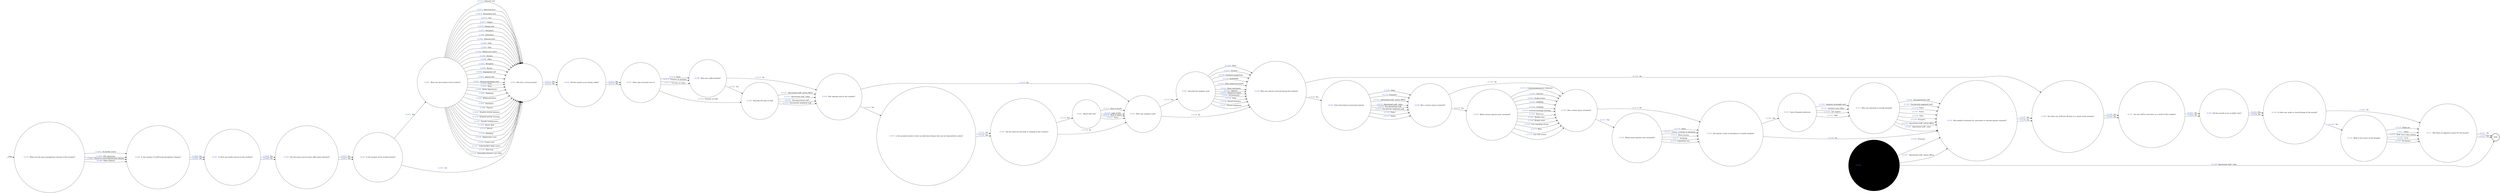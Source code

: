 digraph ASSAULT_5 {
  rankdir=LR;
  node [shape = circle];

  START_NODE [label="", shape=none];
  START_NODE -> 61279 [label = "start"];
  END_NODE [label="END", shape="doublecircle"];
    61279 [label=< <FONT COLOR="royalblue">61279 </FONT> What was the main management outcome of the incident? >];
      61279 -> 61280 [label=< <FONT COLOR="royalblue">213062 </FONT> No further action >];
      61279 -> 61280 [label=< <FONT COLOR="royalblue">213063 </FONT> IEP regression >];
      61279 -> 61280 [label=< <FONT COLOR="royalblue">213064 </FONT> Placed on report/adjudication referral >];
      61279 -> 61280 [label=< <FONT COLOR="royalblue">213065 </FONT> Police referral >];
    61280 [label=< <FONT COLOR="royalblue">61280 </FONT> Is any member of staff facing disciplinary charges? >];
      61280 -> 61281 [label=< <FONT COLOR="royalblue">213066 </FONT> Yes >];
      61280 -> 61281 [label=< <FONT COLOR="royalblue">213067 </FONT> No >];
    61281 [label=< <FONT COLOR="royalblue">61281 </FONT> Is there any media interest in this incident? >];
      61281 -> 61282 [label=< <FONT COLOR="royalblue">213068 </FONT> Yes >];
      61281 -> 61282 [label=< <FONT COLOR="royalblue">213069 </FONT> No >];
    61282 [label=< <FONT COLOR="royalblue">61282 </FONT> Has the prison service press office been informed? >];
      61282 -> 61283 [label=< <FONT COLOR="royalblue">213070 </FONT> Yes >];
      61282 -> 61283 [label=< <FONT COLOR="royalblue">213071 </FONT> No >];
    61283 [label=< <FONT COLOR="royalblue">61283 </FONT> Is the location of the incident known? >];
      61283 -> 61284 [label=< <FONT COLOR="royalblue">213072 </FONT> Yes >];
      61283 -> 61285 [label=< <FONT COLOR="royalblue">213073 </FONT> No >];
    61284 [label=< <FONT COLOR="royalblue">61284 </FONT> What was the location of the incident? >];
      61284 -> 61285 [label=< <FONT COLOR="royalblue">213074 </FONT> Administration >];
      61284 -> 61285 [label=< <FONT COLOR="royalblue">213075 </FONT> Association area >];
      61284 -> 61285 [label=< <FONT COLOR="royalblue">213076 </FONT> Cell >];
      61284 -> 61285 [label=< <FONT COLOR="royalblue">213077 </FONT> Chapel >];
      61284 -> 61285 [label=< <FONT COLOR="royalblue">213078 </FONT> Dining room >];
      61284 -> 61285 [label=< <FONT COLOR="royalblue">213079 </FONT> Dormitory >];
      61284 -> 61285 [label=< <FONT COLOR="royalblue">213080 </FONT> Education >];
      61284 -> 61285 [label=< <FONT COLOR="royalblue">213081 </FONT> Exercise yard >];
      61284 -> 61285 [label=< <FONT COLOR="royalblue">213082 </FONT> Gate >];
      61284 -> 61285 [label=< <FONT COLOR="royalblue">213083 </FONT> Gym >];
      61284 -> 61285 [label=< <FONT COLOR="royalblue">213084 </FONT> Health care centre >];
      61284 -> 61285 [label=< <FONT COLOR="royalblue">213085 </FONT> Kitchen >];
      61284 -> 61285 [label=< <FONT COLOR="royalblue">213086 </FONT> Office >];
      61284 -> 61285 [label=< <FONT COLOR="royalblue">213087 </FONT> Reception >];
      61284 -> 61285 [label=< <FONT COLOR="royalblue">213088 </FONT> Recess >];
      61284 -> 61285 [label=< <FONT COLOR="royalblue">213089 </FONT> Segregation unit >];
      61284 -> 61285 [label=< <FONT COLOR="royalblue">213090 </FONT> Special unit >];
      61284 -> 61285 [label=< <FONT COLOR="royalblue">213091 </FONT> Showers/changing room >];
      61284 -> 61285 [label=< <FONT COLOR="royalblue">213092 </FONT> Visits >];
      61284 -> 61285 [label=< <FONT COLOR="royalblue">213093 </FONT> Wing >];
      61284 -> 61285 [label=< <FONT COLOR="royalblue">213094 </FONT> Works department >];
      61284 -> 61285 [label=< <FONT COLOR="royalblue">213095 </FONT> Workshop >];
      61284 -> 61285 [label=< <FONT COLOR="royalblue">213096 </FONT> Within perimeter >];
      61284 -> 61285 [label=< <FONT COLOR="royalblue">213097 </FONT> Elsewhere >];
      61284 -> 61285 [label=< <FONT COLOR="royalblue">213098 </FONT> Funeral >];
      61284 -> 61285 [label=< <FONT COLOR="royalblue">213099 </FONT> Hospital outside (patient) >];
      61284 -> 61285 [label=< <FONT COLOR="royalblue">213100 </FONT> Hospital outside (visiting) >];
      61284 -> 61285 [label=< <FONT COLOR="royalblue">213101 </FONT> Outside working party >];
      61284 -> 61285 [label=< <FONT COLOR="royalblue">213102 </FONT> Sports field >];
      61284 -> 61285 [label=< <FONT COLOR="royalblue">213103 </FONT> Vehicle >];
      61284 -> 61285 [label=< <FONT COLOR="royalblue">213104 </FONT> Weddings >];
      61284 -> 61285 [label=< <FONT COLOR="royalblue">213105 </FONT> Magistrates court >];
      61284 -> 61285 [label=< <FONT COLOR="royalblue">213106 </FONT> Crown court >];
      61284 -> 61285 [label=< <FONT COLOR="royalblue">213107 </FONT> Induction/first night centre >];
      61284 -> 61285 [label=< <FONT COLOR="royalblue">213108 </FONT> Mail room >];
      61284 -> 61285 [label=< <FONT COLOR="royalblue">213109 </FONT> Vulnerable prisoners unit (VPU) >];
      61284 -> 61285 [label=< <FONT COLOR="royalblue">213110 </FONT> External roof >];
    61285 [label=< <FONT COLOR="royalblue">61285 </FONT> Was this a sexual assault? >];
      61285 -> 61286 [label=< <FONT COLOR="royalblue">213111 </FONT> Yes >];
      61285 -> 61286 [label=< <FONT COLOR="royalblue">213112 </FONT> No >];
    61286 [label=< <FONT COLOR="royalblue">61286 </FONT> Did the assault occur during a fight? >];
      61286 -> 61287 [label=< <FONT COLOR="royalblue">213113 </FONT> Yes >];
      61286 -> 61287 [label=< <FONT COLOR="royalblue">213114 </FONT> No >];
    61287 [label=< <FONT COLOR="royalblue">61287 </FONT> What type of assault was it? >];
      61287 -> 61288 [label=< <FONT COLOR="royalblue">213115 </FONT> Prisoner on prisoner >];
      61287 -> 61289 [label=< <FONT COLOR="royalblue">213116 </FONT> Prisoner on staff >];
      61287 -> 61288 [label=< <FONT COLOR="royalblue">213117 </FONT> Prisoner on other >];
      61287 -> 61288 [label=< <FONT COLOR="royalblue">213118 </FONT> Other >];
    61288 [label=< <FONT COLOR="royalblue">61288 </FONT> Were any staff assaulted? >];
      61288 -> 61290 [label=< <FONT COLOR="royalblue">213119 </FONT> No >];
      61288 -> 61289 [label=< <FONT COLOR="royalblue">213120 </FONT> Yes >];
    61289 [label=< <FONT COLOR="royalblue">61289 </FONT> Describe the type of staff >];
      61289 -> 61290 [label=< <FONT COLOR="royalblue">213121 </FONT> Operational staff - prison officer >];
      61289 -> 61290 [label=< <FONT COLOR="royalblue">213122 </FONT> Operational staff - other >];
      61289 -> 61290 [label=< <FONT COLOR="royalblue">213123 </FONT> Non-operational staff >];
      61289 -> 61290 [label=< <FONT COLOR="royalblue">213124 </FONT> Non-directly employed staff >];
    61290 [label=< <FONT COLOR="royalblue">61290 </FONT> Was spitting used in this incident? >];
      61290 -> 61294 [label=< <FONT COLOR="royalblue">213125 </FONT> No >];
      61290 -> 61291 [label=< <FONT COLOR="royalblue">213126 </FONT> Yes >];
    61291 [label=< <FONT COLOR="royalblue">61291 </FONT> Is the assailant known to have an infectious disease that can be transmitted in saliva? >];
      61291 -> 61292 [label=< <FONT COLOR="royalblue">213127 </FONT> No >];
      61291 -> 61292 [label=< <FONT COLOR="royalblue">213128 </FONT> Yes >];
    61292 [label=< <FONT COLOR="royalblue">61292 </FONT> Did the saliva hit the body or clothing of the victim(s)? >];
      61292 -> 61294 [label=< <FONT COLOR="royalblue">213129 </FONT> No >];
      61292 -> 61293 [label=< <FONT COLOR="royalblue">213130 </FONT> Yes >];
    61293 [label=< <FONT COLOR="royalblue">61293 </FONT> Where did it hit? >];
      61293 -> 61294 [label=< <FONT COLOR="royalblue">213131 </FONT> Neck or above >];
      61293 -> 61294 [label=< <FONT COLOR="royalblue">213132 </FONT> Torso >];
      61293 -> 61294 [label=< <FONT COLOR="royalblue">213133 </FONT> Arms or hands >];
      61293 -> 61294 [label=< <FONT COLOR="royalblue">213134 </FONT> Legs or feet >];
    61294 [label=< <FONT COLOR="royalblue">61294 </FONT> Were any weapons used? >];
      61294 -> 61295 [label=< <FONT COLOR="royalblue">213135 </FONT> Yes >];
      61294 -> 61296 [label=< <FONT COLOR="royalblue">213136 </FONT> No >];
    61295 [label=< <FONT COLOR="royalblue">61295 </FONT> Describe the weapons used >];
      61295 -> 61296 [label=< <FONT COLOR="royalblue">213137 </FONT> Firearm >];
      61295 -> 61296 [label=< <FONT COLOR="royalblue">213138 </FONT> Chemical incapacitant >];
      61295 -> 61296 [label=< <FONT COLOR="royalblue">213139 </FONT> Knife/blade >];
      61295 -> 61296 [label=< <FONT COLOR="royalblue">213140 </FONT> Other sharp instrument >];
      61295 -> 61296 [label=< <FONT COLOR="royalblue">213141 </FONT> Blunt instrument >];
      61295 -> 61296 [label=< <FONT COLOR="royalblue">213142 </FONT> Ligature >];
      61295 -> 61296 [label=< <FONT COLOR="royalblue">213143 </FONT> Dangerous liquid >];
      61295 -> 61296 [label=< <FONT COLOR="royalblue">213144 </FONT> Excreta/urine >];
      61295 -> 61296 [label=< <FONT COLOR="royalblue">213145 </FONT> Food >];
      61295 -> 61296 [label=< <FONT COLOR="royalblue">213146 </FONT> Thrown furniture >];
      61295 -> 61296 [label=< <FONT COLOR="royalblue">213147 </FONT> Thrown equipment >];
      61295 -> 61296 [label=< <FONT COLOR="royalblue">213148 </FONT> Other >];
    61296 [label=< <FONT COLOR="royalblue">61296 </FONT> Were any injuries received during this incident? >];
      61296 -> 61297 [label=< <FONT COLOR="royalblue">213149 </FONT> Yes >];
      61296 -> 61306 [label=< <FONT COLOR="royalblue">213150 </FONT> No >];
    61297 [label=< <FONT COLOR="royalblue">61297 </FONT> Enter description of person(s) injured >];
      61297 -> 61298 [label=< <FONT COLOR="royalblue">213151 </FONT> Prisoners >];
      61297 -> 61298 [label=< <FONT COLOR="royalblue">213152 </FONT> Operational staff - prison officer >];
      61297 -> 61298 [label=< <FONT COLOR="royalblue">213153 </FONT> Operational staff - other >];
      61297 -> 61298 [label=< <FONT COLOR="royalblue">213154 </FONT> Non-operational staff >];
      61297 -> 61298 [label=< <FONT COLOR="royalblue">213155 </FONT> Non-directly employed staff >];
      61297 -> 61298 [label=< <FONT COLOR="royalblue">213156 </FONT> Police >];
      61297 -> 61298 [label=< <FONT COLOR="royalblue">213157 </FONT> Visitor >];
      61297 -> 61298 [label=< <FONT COLOR="royalblue">213158 </FONT> Other >];
    61298 [label=< <FONT COLOR="royalblue">61298 </FONT> Was a serious injury sustained? >];
      61298 -> 61299 [label=< <FONT COLOR="royalblue">213159 </FONT> Yes >];
      61298 -> 61300 [label=< <FONT COLOR="royalblue">213160 </FONT> No >];
    61299 [label=< <FONT COLOR="royalblue">61299 </FONT> Which serious injuries were sustained? >];
      61299 -> 61300 [label=< <FONT COLOR="royalblue">213161 </FONT> Fracture >];
      61299 -> 61300 [label=< <FONT COLOR="royalblue">213162 </FONT> Scald or burn >];
      61299 -> 61300 [label=< <FONT COLOR="royalblue">213163 </FONT> Stabbing >];
      61299 -> 61300 [label=< <FONT COLOR="royalblue">213164 </FONT> Crushing >];
      61299 -> 61300 [label=< <FONT COLOR="royalblue">213165 </FONT> Extensive/multiple bruising >];
      61299 -> 61300 [label=< <FONT COLOR="royalblue">213166 </FONT> Black eye >];
      61299 -> 61300 [label=< <FONT COLOR="royalblue">213167 </FONT> Broken nose >];
      61299 -> 61300 [label=< <FONT COLOR="royalblue">213168 </FONT> Broken teeth >];
      61299 -> 61300 [label=< <FONT COLOR="royalblue">213169 </FONT> Cuts requiring sutures >];
      61299 -> 61300 [label=< <FONT COLOR="royalblue">213170 </FONT> Bites >];
      61299 -> 61300 [label=< <FONT COLOR="royalblue">213171 </FONT> Gun shot wound >];
      61299 -> 61300 [label=< <FONT COLOR="royalblue">213172 </FONT> Temporary/permanent blindness >];
    61300 [label=< <FONT COLOR="royalblue">61300 </FONT> Was a minor injury sustained? >];
      61300 -> 61301 [label=< <FONT COLOR="royalblue">213173 </FONT> Yes >];
      61300 -> 61302 [label=< <FONT COLOR="royalblue">213174 </FONT> No >];
    61301 [label=< <FONT COLOR="royalblue">61301 </FONT> Which minor injuries were sustained? >];
      61301 -> 61302 [label=< <FONT COLOR="royalblue">213175 </FONT> Grazes, scratches or abrasions >];
      61301 -> 61302 [label=< <FONT COLOR="royalblue">213176 </FONT> Minor bruises >];
      61301 -> 61302 [label=< <FONT COLOR="royalblue">213177 </FONT> Swellings >];
      61301 -> 61302 [label=< <FONT COLOR="royalblue">213178 </FONT> Superficial cuts >];
      61301 -> 61302 [label=< <FONT COLOR="royalblue">213179 </FONT> Other >];
    61302 [label=< <FONT COLOR="royalblue">61302 </FONT> Did injuries result in attendance to outside hospital? >];
      61302 -> 61305 [label=< <FONT COLOR="royalblue">213180 </FONT> No >];
      61302 -> 61303 [label=< <FONT COLOR="royalblue">213181 </FONT> Yes >];
    61303 [label=< <FONT COLOR="royalblue">61303 </FONT> Type of hospital admission >];
      61303 -> 61313 [label=< <FONT COLOR="royalblue">213182 </FONT> A&amp;E >];
      61303 -> 61313 [label=< <FONT COLOR="royalblue">213183 </FONT> Inpatient (overnight only) >];
      61303 -> 61313 [label=< <FONT COLOR="royalblue">213184 </FONT> Inpatient (over 24hr) >];
      61303 -> 61313 [label=< <FONT COLOR="royalblue">213185 </FONT> Life support >];
    61304 [label=< <FONT COLOR="royalblue">61304 </FONT> Who was admitted to outside hospital? >, style="filled", color="#DDD"];
      61304 -> 61305 [label=< <FONT COLOR="royalblue">213186 </FONT> Prisoners >, color="#DDD"];
      61304 -> 61305 [label=< <FONT COLOR="royalblue">213187 </FONT> Operational staff - prison officer >, color="#DDD"];
      61304 -> END_NODE [label=< <FONT COLOR="royalblue">213188 </FONT> Operational staff - other >, color="#DDD"];
    61305 [label=< <FONT COLOR="royalblue">61305 </FONT> Was medical treatment for concussion or internal injuries required? >];
      61305 -> 61306 [label=< <FONT COLOR="royalblue">213197 </FONT> Yes >];
      61305 -> 61306 [label=< <FONT COLOR="royalblue">213198 </FONT> No >];
    61306 [label=< <FONT COLOR="royalblue">61306 </FONT> Are there any staff now off duty as a result of this incident? >];
      61306 -> 61307 [label=< <FONT COLOR="royalblue">213199 </FONT> Yes >];
      61306 -> 61307 [label=< <FONT COLOR="royalblue">213200 </FONT> No >];
    61307 [label=< <FONT COLOR="royalblue">61307 </FONT> Are any staff on sick leave as a result of this incident? >];
      61307 -> 61308 [label=< <FONT COLOR="royalblue">213201 </FONT> Yes >];
      61307 -> 61308 [label=< <FONT COLOR="royalblue">213202 </FONT> No >];
    61308 [label=< <FONT COLOR="royalblue">61308 </FONT> Did the assault occur in public view? >];
      61308 -> 61309 [label=< <FONT COLOR="royalblue">213203 </FONT> Yes >];
      61308 -> 61309 [label=< <FONT COLOR="royalblue">213204 </FONT> No >];
    61309 [label=< <FONT COLOR="royalblue">61309 </FONT> Is there any audio or visual footage of the assault? >];
      61309 -> 61311 [label=< <FONT COLOR="royalblue">213205 </FONT> No >];
      61309 -> 61310 [label=< <FONT COLOR="royalblue">213206 </FONT> Yes >];
    61310 [label=< <FONT COLOR="royalblue">61310 </FONT> What is the source of the footage? >];
      61310 -> 61311 [label=< <FONT COLOR="royalblue">213207 </FONT> Body worn video camera >];
      61310 -> 61311 [label=< <FONT COLOR="royalblue">213208 </FONT> CCTV >];
      61310 -> 61311 [label=< <FONT COLOR="royalblue">213209 </FONT> Pin phones >];
      61310 -> 61311 [label=< <FONT COLOR="royalblue">213210 </FONT> Radio net >];
      61310 -> 61311 [label=< <FONT COLOR="royalblue">213211 </FONT> Other >];
    61311 [label=< <FONT COLOR="royalblue">61311 </FONT> Was there an apparent reason for the assault? >];
      61311 -> END_NODE [label=< <FONT COLOR="royalblue">213212 </FONT> Yes >];
      61311 -> END_NODE [label=< <FONT COLOR="royalblue">213213 </FONT> No >];
    61313 [label=< <FONT COLOR="royalblue">61313 </FONT> Who was admitted to outside hospital? >];
      61313 -> 61305 [label=< <FONT COLOR="royalblue">213189 </FONT> Prisoners >];
      61313 -> 61305 [label=< <FONT COLOR="royalblue">213190 </FONT> Operational staff - prison officer >];
      61313 -> 61305 [label=< <FONT COLOR="royalblue">213191 </FONT> Operational staff - other >];
      61313 -> 61305 [label=< <FONT COLOR="royalblue">213192 </FONT> Non-operational staff >];
      61313 -> 61305 [label=< <FONT COLOR="royalblue">213193 </FONT> Non-directly employed staff >];
      61313 -> 61305 [label=< <FONT COLOR="royalblue">213194 </FONT> Police >];
      61313 -> 61305 [label=< <FONT COLOR="royalblue">213195 </FONT> Visitor >];
      61313 -> 61305 [label=< <FONT COLOR="royalblue">213196 </FONT> Other >];
}
